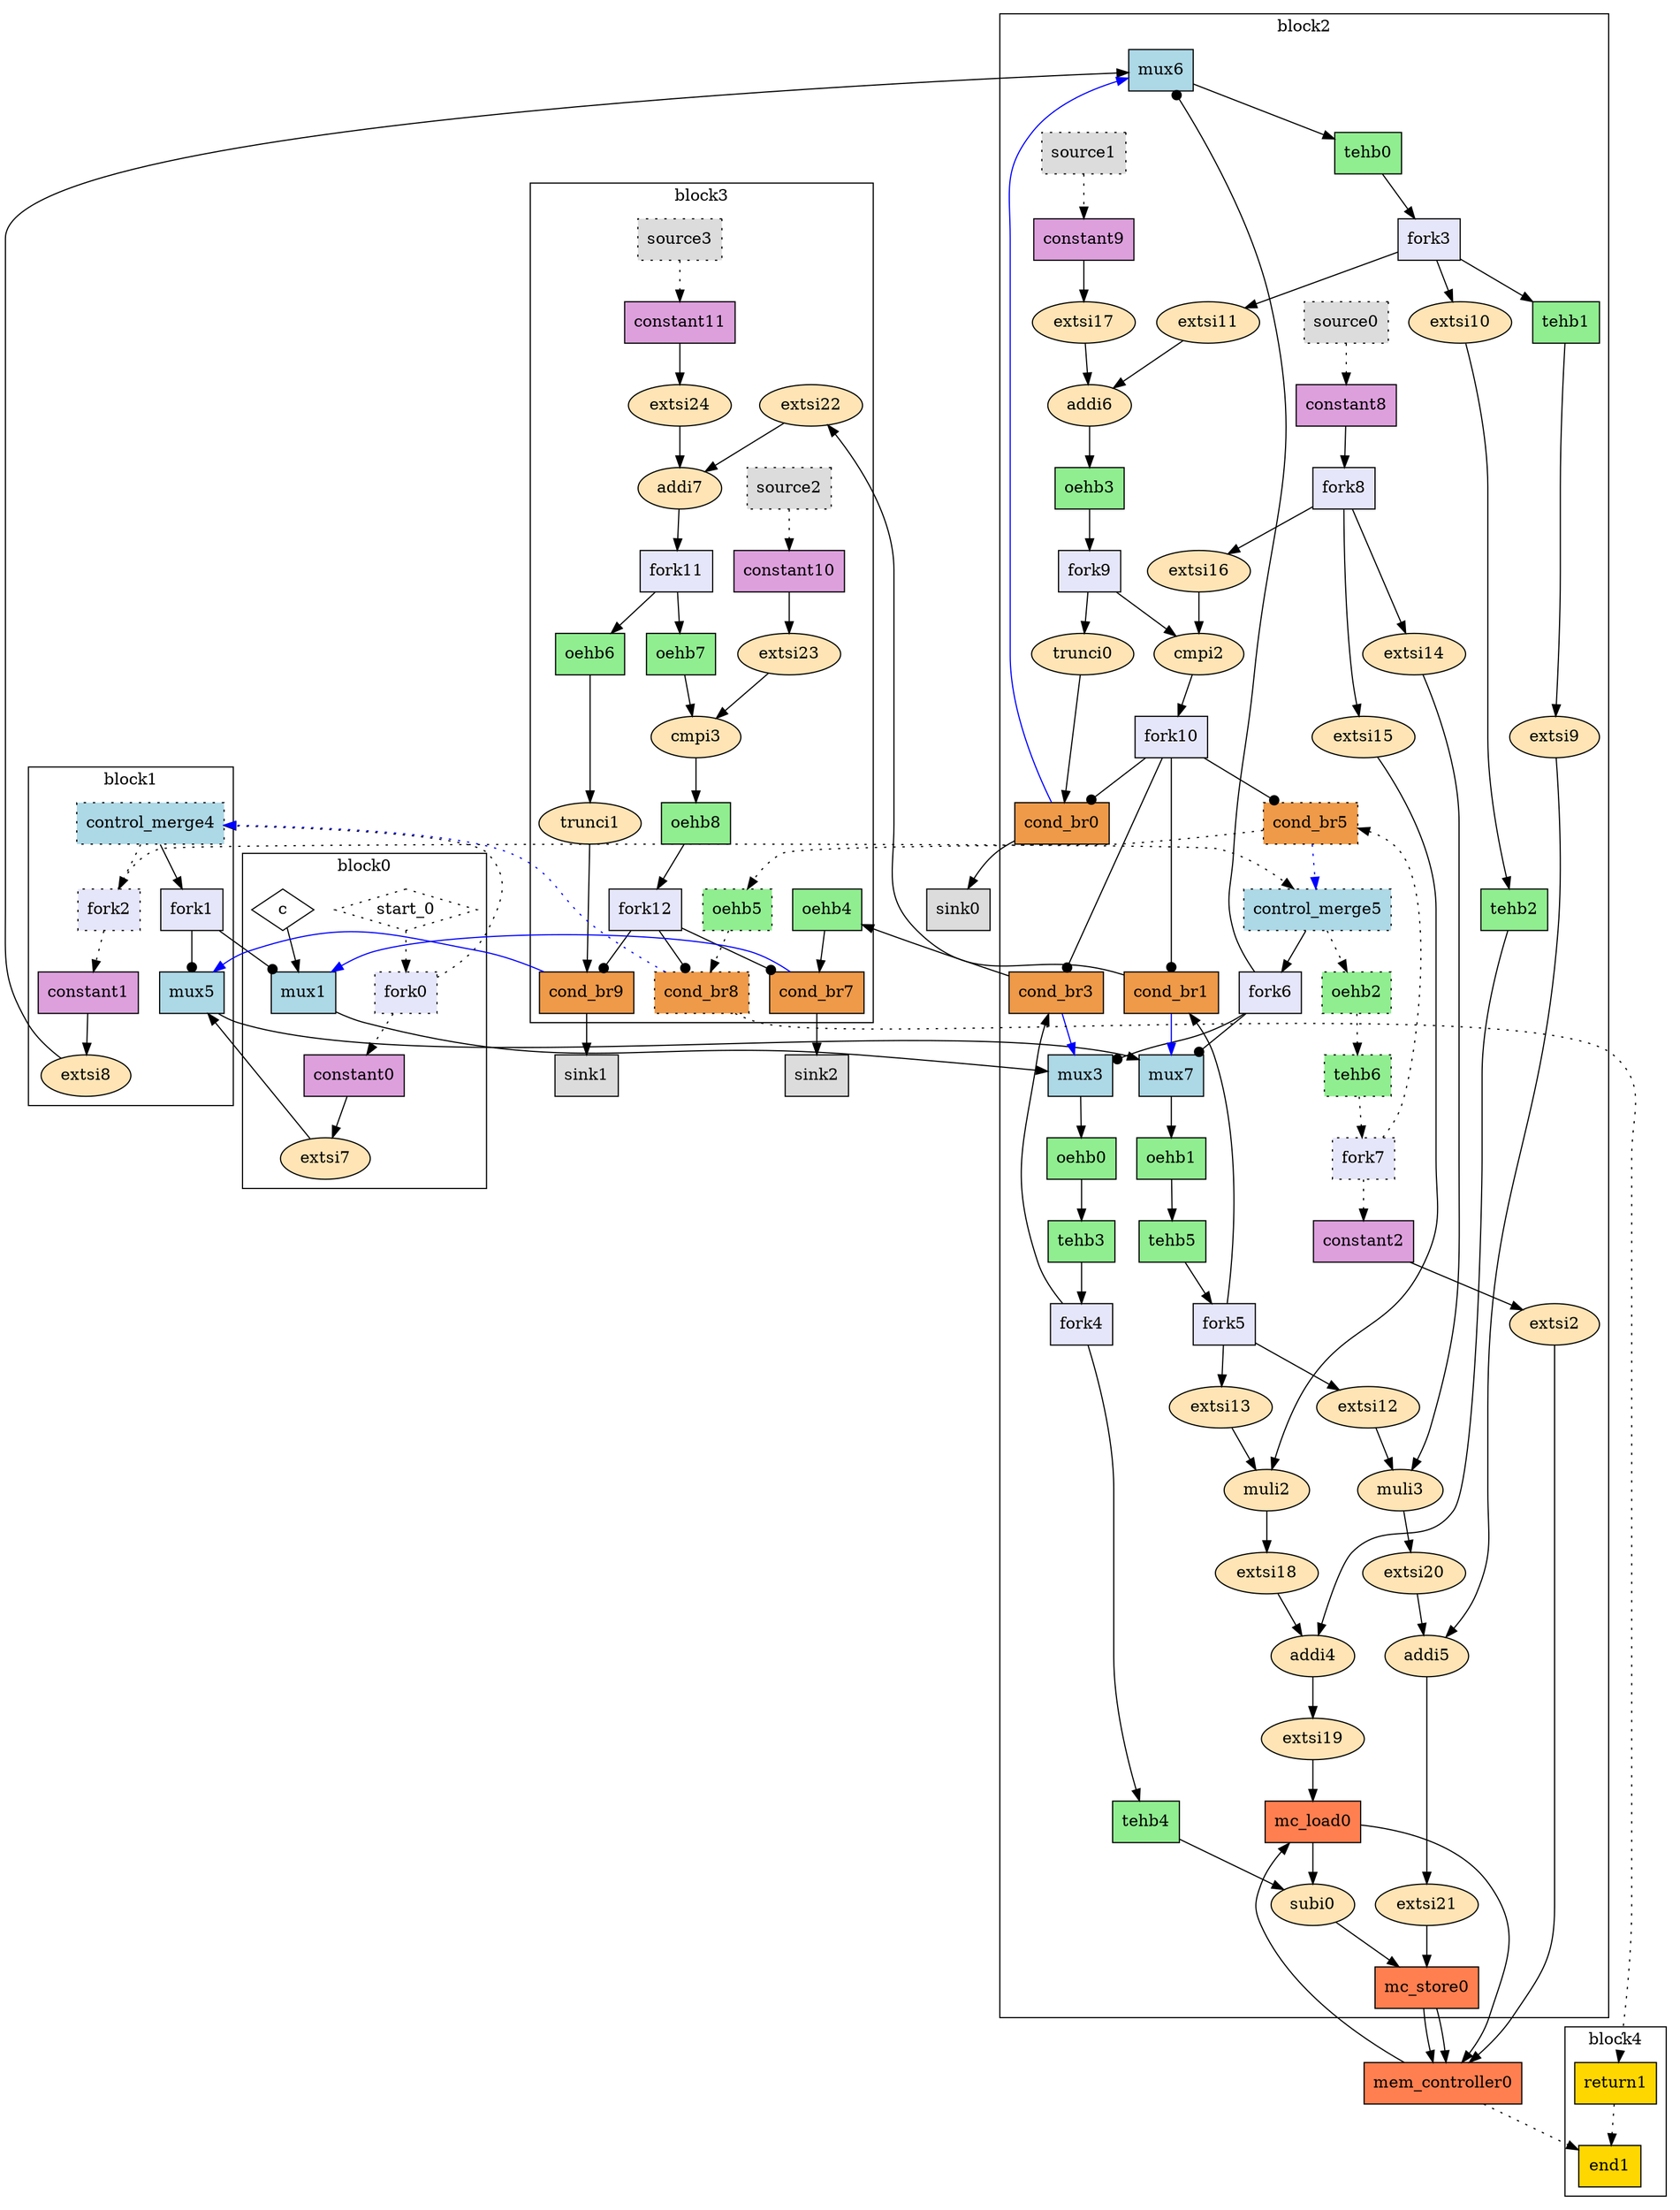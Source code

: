 Digraph G {
  splines=spline;
  compound=true; // Allow edges between clusters
  // Units/Channels in BB 0
  subgraph "cluster0" {
    label="block0"
    // Units from function arguments
    "c" [mlir_op="handshake.func", shape=diamond, label="c", style="solid", type="Entry", in="in1:32", out="out1:32", bbID=1]
    "start_0" [mlir_op="handshake.func", shape=diamond, label="start_0", style="dotted", type="Entry", control="true", in="in1:0", out="out1:0", bbID=1]
    // Units in BB 0
    "fork0" [mlir_op="handshake.fork", label="fork0", fillcolor=lavender, shape="box", style="filled, dotted", type="Fork", delay="0.000 0.100 0.100 0.000 0.000 0.000 0.000 0.000", in="in1:0", out="out1:0 out2:0", bbID=1]
    "constant0" [mlir_op="handshake.constant", label="constant0", fillcolor=plum, shape="box", style="filled", type="Constant", delay="0.000 0.000 0.000 0.000 0.000 0.000 0.000 0.000", in="in1:1", out="out1:1", value="0x0", bbID=1]
    "extsi7" [mlir_op="arith.extsi", label="extsi7", fillcolor=moccasin, shape="oval", style="filled", type="Operator", delay="0.000 0.000 0.000 0.000 0.000 0.000 0.000 0.000", in="in1:1", latency="0", op="sext_op", out="out1:6", II=1, bbID=1]
    // Channels from function arguments
    "c" -> "mux1" [style="solid", dir="both", arrowtail="none", arrowhead="normal", from="out1", to="in3"]
    "start_0" -> "fork0" [style="dotted", dir="both", arrowtail="none", arrowhead="normal", from="out1", to="in1"]
    // Channels in BB 0
    "fork0" -> "constant0" [style="dotted", dir="both", arrowtail="none", arrowhead="normal", from="out2", to="in1"]
    "constant0" -> "extsi7" [style="solid", dir="both", arrowtail="none", arrowhead="normal", from="out1", to="in1"]
  }
  // Units/Channels in BB 1
  subgraph "cluster1" {
    label="block1"
    // Units in BB 1
    "mux5" [mlir_op="handshake.mux", label="mux5", fillcolor=lightblue, shape="box", style="filled", type="Mux", delay="1.412 1.397 0.000 1.412 1.397 1.412 0.000 0.000", in="in1?:1 in2:6 in3:6", out="out1:6", bbID=2]
    "mux1" [mlir_op="handshake.mux", label="mux1", fillcolor=lightblue, shape="box", style="filled", type="Mux", delay="1.412 1.397 0.000 1.412 1.397 1.412 0.000 0.000", in="in1?:1 in2:32 in3:32", out="out1:32", bbID=2]
    "control_merge4" [mlir_op="handshake.control_merge", label="control_merge4", fillcolor=lightblue, shape="box", style="filled, dotted", type="CntrlMerge", delay="0.000 1.397 0.000 0.000 0.000 0.000 0.000 0.000", in="in1:0 in2:0", out="out1:0 out2?:1", bbID=2]
    "fork1" [mlir_op="handshake.fork", label="fork1", fillcolor=lavender, shape="box", style="filled", type="Fork", delay="0.000 0.100 0.100 0.000 0.000 0.000 0.000 0.000", in="in1:1", out="out1:1 out2:1", bbID=2]
    "fork2" [mlir_op="handshake.fork", label="fork2", fillcolor=lavender, shape="box", style="filled, dotted", type="Fork", delay="0.000 0.100 0.100 0.000 0.000 0.000 0.000 0.000", in="in1:0", out="out1:0 out2:0", bbID=2]
    "constant1" [mlir_op="handshake.constant", label="constant1", fillcolor=plum, shape="box", style="filled", type="Constant", delay="0.000 0.000 0.000 0.000 0.000 0.000 0.000 0.000", in="in1:1", out="out1:1", value="0x0", bbID=2]
    "extsi8" [mlir_op="arith.extsi", label="extsi8", fillcolor=moccasin, shape="oval", style="filled", type="Operator", delay="0.000 0.000 0.000 0.000 0.000 0.000 0.000 0.000", in="in1:1", latency="0", op="sext_op", out="out1:6", II=1, bbID=2]
    // Channels in BB 1
    "control_merge4" -> "fork2" [style="dotted", dir="both", arrowtail="none", arrowhead="normal", from="out1", to="in1"]
    "control_merge4" -> "fork1" [style="solid", dir="both", arrowtail="none", arrowhead="normal", from="out2", to="in1"]
    "fork1" -> "mux5" [style="solid", dir="both", arrowtail="none", arrowhead="dot", from="out1", to="in1"]
    "fork1" -> "mux1" [style="solid", dir="both", arrowtail="none", arrowhead="dot", from="out2", to="in1"]
    "fork2" -> "constant1" [style="dotted", dir="both", arrowtail="none", arrowhead="normal", from="out1", to="in1"]
    "constant1" -> "extsi8" [style="solid", dir="both", arrowtail="none", arrowhead="normal", from="out1", to="in1"]
  }
  // Units/Channels in BB 2
  subgraph "cluster2" {
    label="block2"
    // Units in BB 2
    "mux6" [mlir_op="handshake.mux", label="mux6", fillcolor=lightblue, shape="box", style="filled", type="Mux", delay="1.412 1.397 0.000 1.412 1.397 1.412 0.000 0.000", in="in1?:1 in2:6 in3:6", out="out1:6", bbID=3]
    "tehb0" [mlir_op="handshake.tehb", label="tehb0", fillcolor=lightgreen, shape="box", style="filled", type="Buffer", delay="0.000 0.000 0.000 0.000 0.000 0.000 0.000 0.000", in="in1:6", out="out1:6", transparent="true", bbID=3, slots=4001]
    "fork3" [mlir_op="handshake.fork", label="fork3", fillcolor=lavender, shape="box", style="filled", type="Fork", delay="0.000 0.100 0.100 0.000 0.000 0.000 0.000 0.000", in="in1:6", out="out1:6 out2:6 out3:6", bbID=3]
    "tehb1" [mlir_op="handshake.tehb", label="tehb1", fillcolor=lightgreen, shape="box", style="filled", type="Buffer", delay="0.000 0.000 0.000 0.000 0.000 0.000 0.000 0.000", in="in1:6", out="out1:6", transparent="true", bbID=3, slots=2005]
    "extsi9" [mlir_op="arith.extsi", label="extsi9", fillcolor=moccasin, shape="oval", style="filled", type="Operator", delay="0.000 0.000 0.000 0.000 0.000 0.000 0.000 0.000", in="in1:6", latency="0", op="sext_op", out="out1:13", II=1, bbID=3]
    "extsi10" [mlir_op="arith.extsi", label="extsi10", fillcolor=moccasin, shape="oval", style="filled", type="Operator", delay="0.000 0.000 0.000 0.000 0.000 0.000 0.000 0.000", in="in1:6", latency="0", op="sext_op", out="out1:13", II=1, bbID=3]
    "extsi11" [mlir_op="arith.extsi", label="extsi11", fillcolor=moccasin, shape="oval", style="filled", type="Operator", delay="0.000 0.000 0.000 0.000 0.000 0.000 0.000 0.000", in="in1:6", latency="0", op="sext_op", out="out1:7", II=1, bbID=3]
    "mux3" [mlir_op="handshake.mux", label="mux3", fillcolor=lightblue, shape="box", style="filled", type="Mux", delay="1.412 1.397 0.000 1.412 1.397 1.412 0.000 0.000", in="in1?:1 in2:32 in3:32", out="out1:32", bbID=3]
    "oehb0" [mlir_op="handshake.oehb", label="oehb0", fillcolor=lightgreen, shape="box", style="filled", type="OEHB", delay="0.000 0.000 0.000 0.000 0.000 0.000 0.000 0.000", in="in1:32", out="out1:32", bbID=3, slots=1]
    "tehb3" [mlir_op="handshake.tehb", label="tehb3", fillcolor=lightgreen, shape="box", style="filled", type="Buffer", delay="0.000 0.000 0.000 0.000 0.000 0.000 0.000 0.000", in="in1:32", out="out1:32", transparent="true", bbID=3, slots=4001]
    "fork4" [mlir_op="handshake.fork", label="fork4", fillcolor=lavender, shape="box", style="filled", type="Fork", delay="0.000 0.100 0.100 0.000 0.000 0.000 0.000 0.000", in="in1:32", out="out1:32 out2:32", bbID=3]
    "mux7" [mlir_op="handshake.mux", label="mux7", fillcolor=lightblue, shape="box", style="filled", type="Mux", delay="1.412 1.397 0.000 1.412 1.397 1.412 0.000 0.000", in="in1?:1 in2:6 in3:6", out="out1:6", bbID=3]
    "oehb1" [mlir_op="handshake.oehb", label="oehb1", fillcolor=lightgreen, shape="box", style="filled", type="OEHB", delay="0.000 0.000 0.000 0.000 0.000 0.000 0.000 0.000", in="in1:6", out="out1:6", bbID=3, slots=1]
    "tehb5" [mlir_op="handshake.tehb", label="tehb5", fillcolor=lightgreen, shape="box", style="filled", type="Buffer", delay="0.000 0.000 0.000 0.000 0.000 0.000 0.000 0.000", in="in1:6", out="out1:6", transparent="true", bbID=3, slots=4001]
    "fork5" [mlir_op="handshake.fork", label="fork5", fillcolor=lavender, shape="box", style="filled", type="Fork", delay="0.000 0.100 0.100 0.000 0.000 0.000 0.000 0.000", in="in1:6", out="out1:6 out2:6 out3:6", bbID=3]
    "extsi12" [mlir_op="arith.extsi", label="extsi12", fillcolor=moccasin, shape="oval", style="filled", type="Operator", delay="0.000 0.000 0.000 0.000 0.000 0.000 0.000 0.000", in="in1:6", latency="0", op="sext_op", out="out1:12", II=1, bbID=3]
    "extsi13" [mlir_op="arith.extsi", label="extsi13", fillcolor=moccasin, shape="oval", style="filled", type="Operator", delay="0.000 0.000 0.000 0.000 0.000 0.000 0.000 0.000", in="in1:6", latency="0", op="sext_op", out="out1:12", II=1, bbID=3]
    "control_merge5" [mlir_op="handshake.control_merge", label="control_merge5", fillcolor=lightblue, shape="box", style="filled, dotted", type="CntrlMerge", delay="0.000 1.397 0.000 0.000 0.000 0.000 0.000 0.000", in="in1:0 in2:0", out="out1:0 out2?:1", bbID=3]
    "fork6" [mlir_op="handshake.fork", label="fork6", fillcolor=lavender, shape="box", style="filled", type="Fork", delay="0.000 0.100 0.100 0.000 0.000 0.000 0.000 0.000", in="in1:1", out="out1:1 out2:1 out3:1", bbID=3]
    "oehb2" [mlir_op="handshake.oehb", label="oehb2", fillcolor=lightgreen, shape="box", style="filled, dotted", type="OEHB", delay="0.000 0.000 0.000 0.000 0.000 0.000 0.000 0.000", in="in1:0", out="out1:0", bbID=3, slots=1]
    "tehb6" [mlir_op="handshake.tehb", label="tehb6", fillcolor=lightgreen, shape="box", style="filled, dotted", type="Buffer", delay="0.000 0.000 0.000 0.000 0.000 0.000 0.000 0.000", in="in1:0", out="out1:0", transparent="true", bbID=3, slots=4001]
    "fork7" [mlir_op="handshake.fork", label="fork7", fillcolor=lavender, shape="box", style="filled, dotted", type="Fork", delay="0.000 0.100 0.100 0.000 0.000 0.000 0.000 0.000", in="in1:0", out="out1:0 out2:0", bbID=3]
    "constant2" [mlir_op="handshake.constant", label="constant2", fillcolor=plum, shape="box", style="filled", type="Constant", delay="0.000 0.000 0.000 0.000 0.000 0.000 0.000 0.000", in="in1:2", out="out1:2", value="0x1", bbID=3]
    "extsi2" [mlir_op="arith.extsi", label="extsi2", fillcolor=moccasin, shape="oval", style="filled", type="Operator", delay="0.000 0.000 0.000 0.000 0.000 0.000 0.000 0.000", in="in1:2", latency="0", op="sext_op", out="out1:32", II=1, bbID=3]
    "source0" [mlir_op="handshake.source", label="source0", fillcolor=gainsboro, shape="box", style="filled, dotted", type="Source", delay="0.000 0.000 0.000 0.000 0.000 0.000 0.000 0.000", out="out1:0", bbID=3]
    "constant8" [mlir_op="handshake.constant", label="constant8", fillcolor=plum, shape="box", style="filled", type="Constant", delay="0.000 0.000 0.000 0.000 0.000 0.000 0.000 0.000", in="in1:6", out="out1:6", value="0x1e", bbID=3]
    "fork8" [mlir_op="handshake.fork", label="fork8", fillcolor=lavender, shape="box", style="filled", type="Fork", delay="0.000 0.100 0.100 0.000 0.000 0.000 0.000 0.000", in="in1:6", out="out1:6 out2:6 out3:6", bbID=3]
    "extsi14" [mlir_op="arith.extsi", label="extsi14", fillcolor=moccasin, shape="oval", style="filled", type="Operator", delay="0.000 0.000 0.000 0.000 0.000 0.000 0.000 0.000", in="in1:6", latency="0", op="sext_op", out="out1:12", II=1, bbID=3]
    "extsi15" [mlir_op="arith.extsi", label="extsi15", fillcolor=moccasin, shape="oval", style="filled", type="Operator", delay="0.000 0.000 0.000 0.000 0.000 0.000 0.000 0.000", in="in1:6", latency="0", op="sext_op", out="out1:12", II=1, bbID=3]
    "extsi16" [mlir_op="arith.extsi", label="extsi16", fillcolor=moccasin, shape="oval", style="filled", type="Operator", delay="0.000 0.000 0.000 0.000 0.000 0.000 0.000 0.000", in="in1:6", latency="0", op="sext_op", out="out1:7", II=1, bbID=3]
    "source1" [mlir_op="handshake.source", label="source1", fillcolor=gainsboro, shape="box", style="filled, dotted", type="Source", delay="0.000 0.000 0.000 0.000 0.000 0.000 0.000 0.000", out="out1:0", bbID=3]
    "constant9" [mlir_op="handshake.constant", label="constant9", fillcolor=plum, shape="box", style="filled", type="Constant", delay="0.000 0.000 0.000 0.000 0.000 0.000 0.000 0.000", in="in1:2", out="out1:2", value="0x1", bbID=3]
    "extsi17" [mlir_op="arith.extsi", label="extsi17", fillcolor=moccasin, shape="oval", style="filled", type="Operator", delay="0.000 0.000 0.000 0.000 0.000 0.000 0.000 0.000", in="in1:2", latency="0", op="sext_op", out="out1:7", II=1, bbID=3]
    "muli2" [mlir_op="arith.muli", label="muli2", fillcolor=moccasin, shape="oval", style="filled", type="Operator", delay="0.000 0.000 0.000 1.409 0.000 0.000 0.000 0.000", in="in1:12 in2:12", latency="4", op="mul_op", out="out1:12", II=1, bbID=3]
    "extsi18" [mlir_op="arith.extsi", label="extsi18", fillcolor=moccasin, shape="oval", style="filled", type="Operator", delay="0.000 0.000 0.000 0.000 0.000 0.000 0.000 0.000", in="in1:12", latency="0", op="sext_op", out="out1:13", II=1, bbID=3]
    "tehb2" [mlir_op="handshake.tehb", label="tehb2", fillcolor=lightgreen, shape="box", style="filled", type="Buffer", delay="0.000 0.000 0.000 0.000 0.000 0.000 0.000 0.000", in="in1:13", out="out1:13", transparent="true", bbID=3, slots=2005]
    "addi4" [mlir_op="arith.addi", label="addi4", fillcolor=moccasin, shape="oval", style="filled", type="Operator", delay="2.047 1.397 1.400 1.409 0.000 0.000 0.000 0.000", in="in1:13 in2:13", latency="0", op="add_op", out="out1:13", II=1, bbID=3]
    "extsi19" [mlir_op="arith.extsi", label="extsi19", fillcolor=moccasin, shape="oval", style="filled", type="Operator", delay="0.000 0.000 0.000 0.000 0.000 0.000 0.000 0.000", in="in1:13", latency="0", op="sext_op", out="out1:32", II=1, bbID=3]
    "mc_load0" [mlir_op="handshake.mc_load", label="mc_load0", fillcolor=coral, shape="box", style="filled", type="Operator", delay="1.412 1.409 0.000 0.000 0.000 0.000 0.000 0.000", in="in1:32 in2:32", latency="1", op="mc_load_op", out="out1:32 out2:32", II=1, bbID=3, portId=0]
    "tehb4" [mlir_op="handshake.tehb", label="tehb4", fillcolor=lightgreen, shape="box", style="filled", type="Buffer", delay="0.000 0.000 0.000 0.000 0.000 0.000 0.000 0.000", in="in1:32", out="out1:32", transparent="true", bbID=3, slots=2005]
    "subi0" [mlir_op="arith.subi", label="subi0", fillcolor=moccasin, shape="oval", style="filled", type="Operator", delay="2.287 1.397 1.400 1.409 0.000 0.000 0.000 0.000", in="in1:32 in2:32", latency="0", op="sub_op", out="out1:32", II=1, bbID=3]
    "muli3" [mlir_op="arith.muli", label="muli3", fillcolor=moccasin, shape="oval", style="filled", type="Operator", delay="0.000 0.000 0.000 1.409 0.000 0.000 0.000 0.000", in="in1:12 in2:12", latency="4", op="mul_op", out="out1:12", II=1, bbID=3]
    "extsi20" [mlir_op="arith.extsi", label="extsi20", fillcolor=moccasin, shape="oval", style="filled", type="Operator", delay="0.000 0.000 0.000 0.000 0.000 0.000 0.000 0.000", in="in1:12", latency="0", op="sext_op", out="out1:13", II=1, bbID=3]
    "addi5" [mlir_op="arith.addi", label="addi5", fillcolor=moccasin, shape="oval", style="filled", type="Operator", delay="2.047 1.397 1.400 1.409 0.000 0.000 0.000 0.000", in="in1:13 in2:13", latency="0", op="add_op", out="out1:13", II=1, bbID=3]
    "extsi21" [mlir_op="arith.extsi", label="extsi21", fillcolor=moccasin, shape="oval", style="filled", type="Operator", delay="0.000 0.000 0.000 0.000 0.000 0.000 0.000 0.000", in="in1:13", latency="0", op="sext_op", out="out1:32", II=1, bbID=3]
    "mc_store0" [mlir_op="handshake.mc_store", label="mc_store0", fillcolor=coral, shape="box", style="filled", type="Operator", delay="0.672 1.397 1.400 1.409 0.000 0.000 0.000 0.000", in="in1:32 in2:32", latency="0", op="mc_store_op", out="out1:32 out2:32", II=1, bbID=3, portId=1]
    "addi6" [mlir_op="arith.addi", label="addi6", fillcolor=moccasin, shape="oval", style="filled", type="Operator", delay="1.927 1.397 1.400 1.409 0.000 0.000 0.000 0.000", in="in1:7 in2:7", latency="0", op="add_op", out="out1:7", II=1, bbID=3]
    "oehb3" [mlir_op="handshake.oehb", label="oehb3", fillcolor=lightgreen, shape="box", style="filled", type="OEHB", delay="0.000 0.000 0.000 0.000 0.000 0.000 0.000 0.000", in="in1:7", out="out1:7", bbID=3, slots=1]
    "fork9" [mlir_op="handshake.fork", label="fork9", fillcolor=lavender, shape="box", style="filled", type="Fork", delay="0.000 0.100 0.100 0.000 0.000 0.000 0.000 0.000", in="in1:7", out="out1:7 out2:7", bbID=3]
    "trunci0" [mlir_op="arith.trunci", label="trunci0", fillcolor=moccasin, shape="oval", style="filled", type="Operator", delay="0.000 0.000 0.000 0.000 0.000 0.000 0.000 0.000", in="in1:7", latency="0", op="trunc_op", out="out1:6", II=1, bbID=3]
    "cmpi2" [mlir_op="arith.cmpi<", label="cmpi2", fillcolor=moccasin, shape="oval", style="filled", type="Operator", delay="1.998 1.397 1.400 1.409 0.000 0.000 0.000 0.000", in="in1:7 in2:7", latency="0", op="icmp_ult_op", out="out1:1", II=1, bbID=3]
    "fork10" [mlir_op="handshake.fork", label="fork10", fillcolor=lavender, shape="box", style="filled", type="Fork", delay="0.000 0.100 0.100 0.000 0.000 0.000 0.000 0.000", in="in1:1", out="out1:1 out2:1 out3:1 out4:1", bbID=3]
    "cond_br0" [mlir_op="handshake.cond_br", label="cond_br0", fillcolor=tan2, shape="box", style="filled", type="Branch", delay="0.000 1.409 1.411 1.412 1.400 1.412 0.000 0.000", in="in1:6 in2?:1", out="out1+:6 out2-:6", bbID=3]
    "cond_br3" [mlir_op="handshake.cond_br", label="cond_br3", fillcolor=tan2, shape="box", style="filled", type="Branch", delay="0.000 1.409 1.411 1.412 1.400 1.412 0.000 0.000", in="in1:32 in2?:1", out="out1+:32 out2-:32", bbID=3]
    "cond_br1" [mlir_op="handshake.cond_br", label="cond_br1", fillcolor=tan2, shape="box", style="filled", type="Branch", delay="0.000 1.409 1.411 1.412 1.400 1.412 0.000 0.000", in="in1:6 in2?:1", out="out1+:6 out2-:6", bbID=3]
    "cond_br5" [mlir_op="handshake.cond_br", label="cond_br5", fillcolor=tan2, shape="box", style="filled, dotted", type="Branch", delay="0.000 1.409 1.411 1.412 1.400 1.412 0.000 0.000", in="in1:0 in2?:1", out="out1+:0 out2-:0", bbID=3]
    // Channels in BB 2
    "mux6" -> "tehb0" [style="solid", dir="both", arrowtail="none", arrowhead="normal", from="out1", to="in1"]
    "tehb0" -> "fork3" [style="solid", dir="both", arrowtail="none", arrowhead="normal", from="out1", to="in1"]
    "fork3" -> "tehb1" [style="solid", dir="both", arrowtail="none", arrowhead="normal", from="out1", to="in1"]
    "fork3" -> "extsi10" [style="solid", dir="both", arrowtail="none", arrowhead="normal", from="out2", to="in1"]
    "fork3" -> "extsi11" [style="solid", dir="both", arrowtail="none", arrowhead="normal", from="out3", to="in1"]
    "tehb1" -> "extsi9" [style="solid", dir="both", arrowtail="none", arrowhead="normal", from="out1", to="in1"]
    "extsi9" -> "addi5" [style="solid", dir="both", arrowtail="none", arrowhead="normal", from="out1", to="in1"]
    "extsi10" -> "tehb2" [style="solid", dir="both", arrowtail="none", arrowhead="normal", from="out1", to="in1"]
    "extsi11" -> "addi6" [style="solid", dir="both", arrowtail="none", arrowhead="normal", from="out1", to="in1"]
    "mux3" -> "oehb0" [style="solid", dir="both", arrowtail="none", arrowhead="normal", from="out1", to="in1"]
    "oehb0" -> "tehb3" [style="solid", dir="both", arrowtail="none", arrowhead="normal", from="out1", to="in1"]
    "tehb3" -> "fork4" [style="solid", dir="both", arrowtail="none", arrowhead="normal", from="out1", to="in1"]
    "fork4" -> "cond_br3" [style="solid", dir="both", arrowtail="none", arrowhead="normal", from="out1", to="in1"]
    "fork4" -> "tehb4" [style="solid", dir="both", arrowtail="none", arrowhead="normal", from="out2", to="in1"]
    "mux7" -> "oehb1" [style="solid", dir="both", arrowtail="none", arrowhead="normal", from="out1", to="in1"]
    "oehb1" -> "tehb5" [style="solid", dir="both", arrowtail="none", arrowhead="normal", from="out1", to="in1"]
    "tehb5" -> "fork5" [style="solid", dir="both", arrowtail="none", arrowhead="normal", from="out1", to="in1"]
    "fork5" -> "cond_br1" [style="solid", dir="both", arrowtail="none", arrowhead="normal", from="out1", to="in1"]
    "fork5" -> "extsi12" [style="solid", dir="both", arrowtail="none", arrowhead="normal", from="out2", to="in1"]
    "fork5" -> "extsi13" [style="solid", dir="both", arrowtail="none", arrowhead="normal", from="out3", to="in1"]
    "extsi12" -> "muli3" [style="solid", dir="both", arrowtail="none", arrowhead="normal", from="out1", to="in1"]
    "extsi13" -> "muli2" [style="solid", dir="both", arrowtail="none", arrowhead="normal", from="out1", to="in1"]
    "control_merge5" -> "oehb2" [style="dotted", dir="both", arrowtail="none", arrowhead="normal", from="out1", to="in1"]
    "control_merge5" -> "fork6" [style="solid", dir="both", arrowtail="none", arrowhead="normal", from="out2", to="in1"]
    "fork6" -> "mux7" [style="solid", dir="both", arrowtail="none", arrowhead="dot", from="out1", to="in1"]
    "fork6" -> "mux6" [style="solid", dir="both", arrowtail="none", arrowhead="dot", from="out2", to="in1"]
    "fork6" -> "mux3" [style="solid", dir="both", arrowtail="none", arrowhead="dot", from="out3", to="in1"]
    "oehb2" -> "tehb6" [style="dotted", dir="both", arrowtail="none", arrowhead="normal", from="out1", to="in1"]
    "tehb6" -> "fork7" [style="dotted", dir="both", arrowtail="none", arrowhead="normal", from="out1", to="in1"]
    "fork7" -> "cond_br5" [style="dotted", dir="both", arrowtail="none", arrowhead="normal", from="out1", to="in1"]
    "fork7" -> "constant2" [style="dotted", dir="both", arrowtail="none", arrowhead="normal", from="out2", to="in1"]
    "constant2" -> "extsi2" [style="solid", dir="both", arrowtail="none", arrowhead="normal", from="out1", to="in1"]
    "source0" -> "constant8" [style="dotted", dir="both", arrowtail="none", arrowhead="normal", from="out1", to="in1"]
    "constant8" -> "fork8" [style="solid", dir="both", arrowtail="none", arrowhead="normal", from="out1", to="in1"]
    "fork8" -> "extsi14" [style="solid", dir="both", arrowtail="none", arrowhead="normal", from="out1", to="in1"]
    "fork8" -> "extsi15" [style="solid", dir="both", arrowtail="none", arrowhead="normal", from="out2", to="in1"]
    "fork8" -> "extsi16" [style="solid", dir="both", arrowtail="none", arrowhead="normal", from="out3", to="in1"]
    "extsi14" -> "muli3" [style="solid", dir="both", arrowtail="none", arrowhead="normal", from="out1", to="in2"]
    "extsi15" -> "muli2" [style="solid", dir="both", arrowtail="none", arrowhead="normal", from="out1", to="in2"]
    "extsi16" -> "cmpi2" [style="solid", dir="both", arrowtail="none", arrowhead="normal", from="out1", to="in2"]
    "source1" -> "constant9" [style="dotted", dir="both", arrowtail="none", arrowhead="normal", from="out1", to="in1"]
    "constant9" -> "extsi17" [style="solid", dir="both", arrowtail="none", arrowhead="normal", from="out1", to="in1"]
    "extsi17" -> "addi6" [style="solid", dir="both", arrowtail="none", arrowhead="normal", from="out1", to="in2"]
    "muli2" -> "extsi18" [style="solid", dir="both", arrowtail="none", arrowhead="normal", from="out1", to="in1"]
    "extsi18" -> "addi4" [style="solid", dir="both", arrowtail="none", arrowhead="normal", from="out1", to="in2"]
    "tehb2" -> "addi4" [style="solid", dir="both", arrowtail="none", arrowhead="normal", from="out1", to="in1"]
    "addi4" -> "extsi19" [style="solid", dir="both", arrowtail="none", arrowhead="normal", from="out1", to="in1"]
    "extsi19" -> "mc_load0" [style="solid", dir="both", arrowtail="none", arrowhead="normal", from="out1", to="in2"]
    "mc_load0" -> "subi0" [style="solid", dir="both", arrowtail="none", arrowhead="normal", from="out1", to="in2"]
    "tehb4" -> "subi0" [style="solid", dir="both", arrowtail="none", arrowhead="normal", from="out1", to="in1"]
    "subi0" -> "mc_store0" [style="solid", dir="both", arrowtail="none", arrowhead="normal", from="out1", to="in1"]
    "muli3" -> "extsi20" [style="solid", dir="both", arrowtail="none", arrowhead="normal", from="out1", to="in1"]
    "extsi20" -> "addi5" [style="solid", dir="both", arrowtail="none", arrowhead="normal", from="out1", to="in2"]
    "addi5" -> "extsi21" [style="solid", dir="both", arrowtail="none", arrowhead="normal", from="out1", to="in1"]
    "extsi21" -> "mc_store0" [style="solid", dir="both", arrowtail="none", arrowhead="normal", from="out1", to="in2"]
    "addi6" -> "oehb3" [style="solid", dir="both", arrowtail="none", arrowhead="normal", from="out1", to="in1"]
    "oehb3" -> "fork9" [style="solid", dir="both", arrowtail="none", arrowhead="normal", from="out1", to="in1"]
    "fork9" -> "trunci0" [style="solid", dir="both", arrowtail="none", arrowhead="normal", from="out1", to="in1"]
    "fork9" -> "cmpi2" [style="solid", dir="both", arrowtail="none", arrowhead="normal", from="out2", to="in1"]
    "trunci0" -> "cond_br0" [style="solid", dir="both", arrowtail="none", arrowhead="normal", from="out1", to="in1"]
    "cmpi2" -> "fork10" [style="solid", dir="both", arrowtail="none", arrowhead="normal", from="out1", to="in1"]
    "fork10" -> "cond_br0" [style="solid", dir="both", arrowtail="none", arrowhead="dot", from="out1", to="in2"]
    "fork10" -> "cond_br1" [style="solid", dir="both", arrowtail="none", arrowhead="dot", from="out2", to="in2"]
    "fork10" -> "cond_br3" [style="solid", dir="both", arrowtail="none", arrowhead="dot", from="out3", to="in2"]
    "fork10" -> "cond_br5" [style="solid", dir="both", arrowtail="none", arrowhead="dot", from="out4", to="in2"]
    "cond_br0" -> "mux6" [style="solid", dir="both", arrowtail="none", arrowhead="normal", from="out1", to="in2",  color="blue"]
    "cond_br3" -> "mux3" [style="solid", dir="both", arrowtail="none", arrowhead="normal", from="out1", to="in2",  color="blue"]
    "cond_br1" -> "mux7" [style="solid", dir="both", arrowtail="none", arrowhead="normal", from="out1", to="in2",  color="blue"]
    "cond_br5" -> "control_merge5" [style="dotted", dir="both", arrowtail="none", arrowhead="normal", from="out1", to="in1",  color="blue"]
  }
  // Units/Channels in BB 3
  subgraph "cluster3" {
    label="block3"
    // Units in BB 3
    "oehb4" [mlir_op="handshake.oehb", label="oehb4", fillcolor=lightgreen, shape="box", style="filled", type="OEHB", delay="0.000 0.000 0.000 0.000 0.000 0.000 0.000 0.000", in="in1:32", out="out1:32", bbID=4, slots=1]
    "extsi22" [mlir_op="arith.extsi", label="extsi22", fillcolor=moccasin, shape="oval", style="filled", type="Operator", delay="0.000 0.000 0.000 0.000 0.000 0.000 0.000 0.000", in="in1:6", latency="0", op="sext_op", out="out1:7", II=1, bbID=4]
    "oehb5" [mlir_op="handshake.oehb", label="oehb5", fillcolor=lightgreen, shape="box", style="filled, dotted", type="OEHB", delay="0.000 0.000 0.000 0.000 0.000 0.000 0.000 0.000", in="in1:0", out="out1:0", bbID=4, slots=1]
    "source2" [mlir_op="handshake.source", label="source2", fillcolor=gainsboro, shape="box", style="filled, dotted", type="Source", delay="0.000 0.000 0.000 0.000 0.000 0.000 0.000 0.000", out="out1:0", bbID=4]
    "constant10" [mlir_op="handshake.constant", label="constant10", fillcolor=plum, shape="box", style="filled", type="Constant", delay="0.000 0.000 0.000 0.000 0.000 0.000 0.000 0.000", in="in1:6", out="out1:6", value="0x1e", bbID=4]
    "extsi23" [mlir_op="arith.extsi", label="extsi23", fillcolor=moccasin, shape="oval", style="filled", type="Operator", delay="0.000 0.000 0.000 0.000 0.000 0.000 0.000 0.000", in="in1:6", latency="0", op="sext_op", out="out1:7", II=1, bbID=4]
    "source3" [mlir_op="handshake.source", label="source3", fillcolor=gainsboro, shape="box", style="filled, dotted", type="Source", delay="0.000 0.000 0.000 0.000 0.000 0.000 0.000 0.000", out="out1:0", bbID=4]
    "constant11" [mlir_op="handshake.constant", label="constant11", fillcolor=plum, shape="box", style="filled", type="Constant", delay="0.000 0.000 0.000 0.000 0.000 0.000 0.000 0.000", in="in1:2", out="out1:2", value="0x1", bbID=4]
    "extsi24" [mlir_op="arith.extsi", label="extsi24", fillcolor=moccasin, shape="oval", style="filled", type="Operator", delay="0.000 0.000 0.000 0.000 0.000 0.000 0.000 0.000", in="in1:2", latency="0", op="sext_op", out="out1:7", II=1, bbID=4]
    "addi7" [mlir_op="arith.addi", label="addi7", fillcolor=moccasin, shape="oval", style="filled", type="Operator", delay="1.927 1.397 1.400 1.409 0.000 0.000 0.000 0.000", in="in1:7 in2:7", latency="0", op="add_op", out="out1:7", II=1, bbID=4]
    "fork11" [mlir_op="handshake.fork", label="fork11", fillcolor=lavender, shape="box", style="filled", type="Fork", delay="0.000 0.100 0.100 0.000 0.000 0.000 0.000 0.000", in="in1:7", out="out1:7 out2:7", bbID=4]
    "oehb6" [mlir_op="handshake.oehb", label="oehb6", fillcolor=lightgreen, shape="box", style="filled", type="OEHB", delay="0.000 0.000 0.000 0.000 0.000 0.000 0.000 0.000", in="in1:7", out="out1:7", bbID=4, slots=1]
    "trunci1" [mlir_op="arith.trunci", label="trunci1", fillcolor=moccasin, shape="oval", style="filled", type="Operator", delay="0.000 0.000 0.000 0.000 0.000 0.000 0.000 0.000", in="in1:7", latency="0", op="trunc_op", out="out1:6", II=1, bbID=4]
    "oehb7" [mlir_op="handshake.oehb", label="oehb7", fillcolor=lightgreen, shape="box", style="filled", type="OEHB", delay="0.000 0.000 0.000 0.000 0.000 0.000 0.000 0.000", in="in1:7", out="out1:7", bbID=4, slots=1]
    "cmpi3" [mlir_op="arith.cmpi<", label="cmpi3", fillcolor=moccasin, shape="oval", style="filled", type="Operator", delay="1.998 1.397 1.400 1.409 0.000 0.000 0.000 0.000", in="in1:7 in2:7", latency="0", op="icmp_ult_op", out="out1:1", II=1, bbID=4]
    "oehb8" [mlir_op="handshake.oehb", label="oehb8", fillcolor=lightgreen, shape="box", style="filled", type="OEHB", delay="0.000 0.000 0.000 0.000 0.000 0.000 0.000 0.000", in="in1:1", out="out1:1", bbID=4, slots=1]
    "fork12" [mlir_op="handshake.fork", label="fork12", fillcolor=lavender, shape="box", style="filled", type="Fork", delay="0.000 0.100 0.100 0.000 0.000 0.000 0.000 0.000", in="in1:1", out="out1:1 out2:1 out3:1", bbID=4]
    "cond_br9" [mlir_op="handshake.cond_br", label="cond_br9", fillcolor=tan2, shape="box", style="filled", type="Branch", delay="0.000 1.409 1.411 1.412 1.400 1.412 0.000 0.000", in="in1:6 in2?:1", out="out1+:6 out2-:6", bbID=4]
    "cond_br7" [mlir_op="handshake.cond_br", label="cond_br7", fillcolor=tan2, shape="box", style="filled", type="Branch", delay="0.000 1.409 1.411 1.412 1.400 1.412 0.000 0.000", in="in1:32 in2?:1", out="out1+:32 out2-:32", bbID=4]
    "cond_br8" [mlir_op="handshake.cond_br", label="cond_br8", fillcolor=tan2, shape="box", style="filled, dotted", type="Branch", delay="0.000 1.409 1.411 1.412 1.400 1.412 0.000 0.000", in="in1:0 in2?:1", out="out1+:0 out2-:0", bbID=4]
    // Channels in BB 3
    "oehb4" -> "cond_br7" [style="solid", dir="both", arrowtail="none", arrowhead="normal", from="out1", to="in1"]
    "extsi22" -> "addi7" [style="solid", dir="both", arrowtail="none", arrowhead="normal", from="out1", to="in1"]
    "oehb5" -> "cond_br8" [style="dotted", dir="both", arrowtail="none", arrowhead="normal", from="out1", to="in1"]
    "source2" -> "constant10" [style="dotted", dir="both", arrowtail="none", arrowhead="normal", from="out1", to="in1"]
    "constant10" -> "extsi23" [style="solid", dir="both", arrowtail="none", arrowhead="normal", from="out1", to="in1"]
    "extsi23" -> "cmpi3" [style="solid", dir="both", arrowtail="none", arrowhead="normal", from="out1", to="in2"]
    "source3" -> "constant11" [style="dotted", dir="both", arrowtail="none", arrowhead="normal", from="out1", to="in1"]
    "constant11" -> "extsi24" [style="solid", dir="both", arrowtail="none", arrowhead="normal", from="out1", to="in1"]
    "extsi24" -> "addi7" [style="solid", dir="both", arrowtail="none", arrowhead="normal", from="out1", to="in2"]
    "addi7" -> "fork11" [style="solid", dir="both", arrowtail="none", arrowhead="normal", from="out1", to="in1"]
    "fork11" -> "oehb6" [style="solid", dir="both", arrowtail="none", arrowhead="normal", from="out1", to="in1"]
    "fork11" -> "oehb7" [style="solid", dir="both", arrowtail="none", arrowhead="normal", from="out2", to="in1"]
    "oehb6" -> "trunci1" [style="solid", dir="both", arrowtail="none", arrowhead="normal", from="out1", to="in1"]
    "trunci1" -> "cond_br9" [style="solid", dir="both", arrowtail="none", arrowhead="normal", from="out1", to="in1"]
    "oehb7" -> "cmpi3" [style="solid", dir="both", arrowtail="none", arrowhead="normal", from="out1", to="in1"]
    "cmpi3" -> "oehb8" [style="solid", dir="both", arrowtail="none", arrowhead="normal", from="out1", to="in1"]
    "oehb8" -> "fork12" [style="solid", dir="both", arrowtail="none", arrowhead="normal", from="out1", to="in1"]
    "fork12" -> "cond_br9" [style="solid", dir="both", arrowtail="none", arrowhead="dot", from="out1", to="in2"]
    "fork12" -> "cond_br7" [style="solid", dir="both", arrowtail="none", arrowhead="dot", from="out2", to="in2"]
    "fork12" -> "cond_br8" [style="solid", dir="both", arrowtail="none", arrowhead="dot", from="out3", to="in2"]
  }
  // Units/Channels in BB 4
  subgraph "cluster4" {
    label="block4"
    // Units in BB 4
    "return1" [mlir_op="handshake.return", label="return1", fillcolor=gold, shape="box", style="filled", type="Operator", delay="1.410 1.397 0.000 0.000 0.000 0.000 0.000 0.000", in="in1:0", latency="0", op="ret_op", out="out1:0", II=1, bbID=5]
    "end1" [mlir_op="handshake.end", label="end1", fillcolor=gold, shape="box", style="filled", type="Exit", delay="1.397 0.000 1.397 1.409 0.000 0.000 0.000 0.000", in="in1:0*e in2:0", out="out1:0", bbID=5]
    // Channels in BB 4
    "return1" -> "end1" [style="dotted", dir="both", arrowtail="none", arrowhead="normal", from="out1", to="in2"]
  }
  // Units outside of all basic blocks
  "mem_controller0" [mlir_op="handshake.mem_controller", label="mem_controller0", fillcolor=coral, shape="box", style="filled", type="MC", delay="0.000 0.000 0.000 0.000 0.000 0.000 0.000 0.000", in="in1:32*c0 in2:32*l0a in3:32*s0a in4:32*s0d", memory="a", out="out1:32*l0d out2:0*e", bbID=0, bbcount=1, ldcount=1, stcount=1]
  "sink0" [mlir_op="handshake.sink", label="sink0", fillcolor=gainsboro, shape="box", style="filled", type="Sink", delay="0.000 0.000 0.000 0.000 0.000 0.000 0.000 0.000", in="in1:6", bbID=0]
  "sink1" [mlir_op="handshake.sink", label="sink1", fillcolor=gainsboro, shape="box", style="filled", type="Sink", delay="0.000 0.000 0.000 0.000 0.000 0.000 0.000 0.000", in="in1:6", bbID=0]
  "sink2" [mlir_op="handshake.sink", label="sink2", fillcolor=gainsboro, shape="box", style="filled", type="Sink", delay="0.000 0.000 0.000 0.000 0.000 0.000 0.000 0.000", in="in1:32", bbID=0]
  // Channels outgoing of BB 0
  "fork0" -> "control_merge4" [style="dotted", dir="both", arrowtail="none", arrowhead="normal", from="out1", to="in2"]
  "extsi7" -> "mux5" [style="solid", dir="both", arrowtail="none", arrowhead="normal", from="out1", to="in3"]
  // Channels outgoing of BB 1
  "mux5" -> "mux7" [style="solid", dir="both", arrowtail="none", arrowhead="normal", from="out1", to="in3"]
  "mux1" -> "mux3" [style="solid", dir="both", arrowtail="none", arrowhead="normal", from="out1", to="in3"]
  "fork2" -> "control_merge5" [style="dotted", dir="both", arrowtail="none", arrowhead="normal", from="out2", to="in2"]
  "extsi8" -> "mux6" [style="solid", dir="both", arrowtail="none", arrowhead="normal", from="out1", to="in3"]
  // Channels outgoing of BB 2
  "extsi2" -> "mem_controller0" [style="solid", dir="both", arrowtail="none", arrowhead="normal", from="out1", to="in1"]
  "mc_load0" -> "mem_controller0" [style="solid", dir="both", arrowtail="none", arrowhead="normal", from="out2", to="in2", mem_address="true"]
  "mc_store0" -> "mem_controller0" [style="solid", dir="both", arrowtail="none", arrowhead="normal", from="out2", to="in3", mem_address="true"]
  "mc_store0" -> "mem_controller0" [style="solid", dir="both", arrowtail="none", arrowhead="normal", from="out1", to="in4", mem_address="false"]
  "cond_br0" -> "sink0" [style="solid", dir="both", arrowtail="none", arrowhead="normal", from="out2", to="in1"]
  "cond_br3" -> "oehb4" [style="solid", dir="both", arrowtail="none", arrowhead="normal", from="out2", to="in1"]
  "cond_br1" -> "extsi22" [style="solid", dir="both", arrowtail="none", arrowhead="normal", from="out2", to="in1"]
  "cond_br5" -> "oehb5" [style="dotted", dir="both", arrowtail="none", arrowhead="normal", from="out2", to="in1"]
  // Channels outgoing of BB 3
  "cond_br9" -> "mux5" [style="solid", dir="both", arrowtail="none", arrowhead="normal", from="out1", to="in2",  color="blue"]
  "cond_br9" -> "sink1" [style="solid", dir="both", arrowtail="none", arrowhead="normal", from="out2", to="in1"]
  "cond_br7" -> "mux1" [style="solid", dir="both", arrowtail="none", arrowhead="normal", from="out1", to="in2",  color="blue"]
  "cond_br7" -> "sink2" [style="solid", dir="both", arrowtail="none", arrowhead="normal", from="out2", to="in1"]
  "cond_br8" -> "control_merge4" [style="dotted", dir="both", arrowtail="none", arrowhead="normal", from="out1", to="in1",  color="blue"]
  "cond_br8" -> "return1" [style="dotted", dir="both", arrowtail="none", arrowhead="normal", from="out2", to="in1"]
  // Channels outside of all basic blocks
  "mem_controller0" -> "mc_load0" [style="solid", dir="both", arrowtail="none", arrowhead="normal", from="out1", to="in1", mem_address="false"]
  "mem_controller0" -> "end1" [style="dotted", dir="both", arrowtail="none", arrowhead="normal", from="out2", to="in1"]
}
